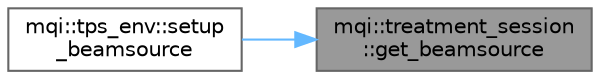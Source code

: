 digraph "mqi::treatment_session::get_beamsource"
{
 // LATEX_PDF_SIZE
  bgcolor="transparent";
  edge [fontname=Helvetica,fontsize=10,labelfontname=Helvetica,labelfontsize=10];
  node [fontname=Helvetica,fontsize=10,shape=box,height=0.2,width=0.4];
  rankdir="RL";
  Node1 [id="Node000001",label="mqi::treatment_session\l::get_beamsource",height=0.2,width=0.4,color="gray40", fillcolor="grey60", style="filled", fontcolor="black",tooltip="Gets the beam source object for a specific beam."];
  Node1 -> Node2 [id="edge1_Node000001_Node000002",dir="back",color="steelblue1",style="solid",tooltip=" "];
  Node2 [id="Node000002",label="mqi::tps_env::setup\l_beamsource",height=0.2,width=0.4,color="grey40", fillcolor="white", style="filled",URL="$classmqi_1_1tps__env.html#a800faab5c9831316564b5a20e19b0a72",tooltip="Sets up the particle beam source based on the treatment plan and log files."];
}
